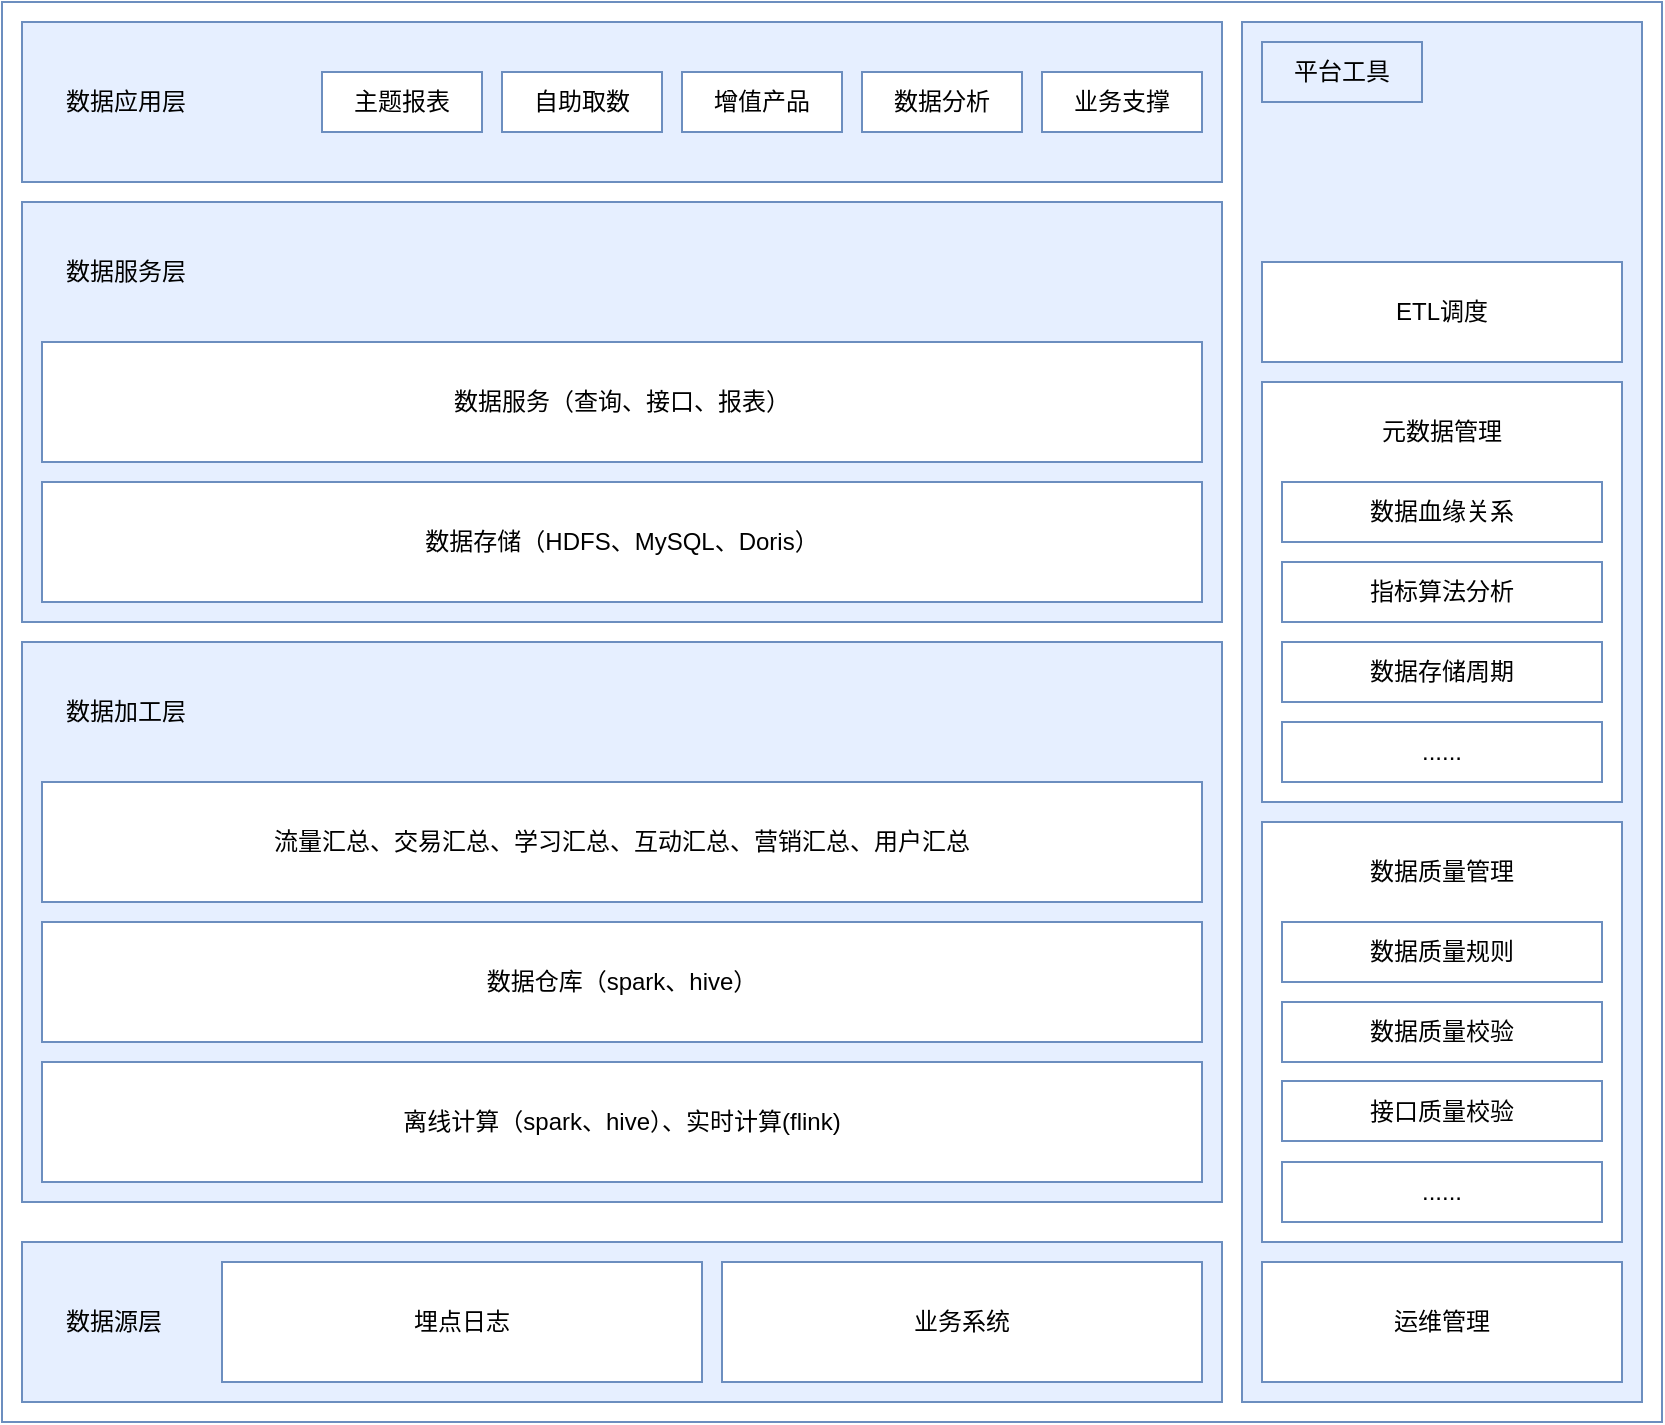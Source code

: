 <mxfile version="21.3.7" type="github">
  <diagram name="第 1 页" id="E_SaY4nuJPPijSIZm-4i">
    <mxGraphModel dx="1434" dy="796" grid="1" gridSize="10" guides="1" tooltips="1" connect="1" arrows="1" fold="1" page="1" pageScale="1" pageWidth="827" pageHeight="1169" math="0" shadow="0">
      <root>
        <mxCell id="0" />
        <mxCell id="1" parent="0" />
        <mxCell id="9yNLFaegfRONK6_nUUnn-1" value="" style="rounded=0;whiteSpace=wrap;html=1;strokeColor=#6C8EBF;" vertex="1" parent="1">
          <mxGeometry x="110" y="30" width="830" height="710" as="geometry" />
        </mxCell>
        <mxCell id="9yNLFaegfRONK6_nUUnn-2" value="" style="rounded=0;whiteSpace=wrap;html=1;fillColor=#E6EFFF;strokeColor=#6C8EBF;" vertex="1" parent="1">
          <mxGeometry x="120" y="350" width="600" height="280" as="geometry" />
        </mxCell>
        <mxCell id="9yNLFaegfRONK6_nUUnn-6" value="数据加工层" style="text;html=1;strokeColor=none;fillColor=none;align=left;verticalAlign=middle;whiteSpace=wrap;rounded=0;" vertex="1" parent="1">
          <mxGeometry x="140" y="370" width="80" height="30" as="geometry" />
        </mxCell>
        <mxCell id="9yNLFaegfRONK6_nUUnn-7" value="离线计算（spark、hive）、实时计算(flink)" style="rounded=0;whiteSpace=wrap;html=1;strokeColor=#6C8EBF;" vertex="1" parent="1">
          <mxGeometry x="130" y="560" width="580" height="60" as="geometry" />
        </mxCell>
        <mxCell id="9yNLFaegfRONK6_nUUnn-8" value="数据仓库（spark、hive）" style="rounded=0;whiteSpace=wrap;html=1;strokeColor=#6C8EBF;" vertex="1" parent="1">
          <mxGeometry x="130" y="490" width="580" height="60" as="geometry" />
        </mxCell>
        <mxCell id="9yNLFaegfRONK6_nUUnn-9" value="流量汇总、交易汇总、学习汇总、互动汇总、营销汇总、用户汇总" style="rounded=0;whiteSpace=wrap;html=1;strokeColor=#6C8EBF;" vertex="1" parent="1">
          <mxGeometry x="130" y="420" width="580" height="60" as="geometry" />
        </mxCell>
        <mxCell id="9yNLFaegfRONK6_nUUnn-10" value="" style="rounded=0;whiteSpace=wrap;html=1;fillColor=#E6EFFF;strokeColor=#6C8EBF;" vertex="1" parent="1">
          <mxGeometry x="120" y="650" width="600" height="80" as="geometry" />
        </mxCell>
        <mxCell id="9yNLFaegfRONK6_nUUnn-12" value="埋点日志" style="rounded=0;whiteSpace=wrap;html=1;strokeColor=#6C8EBF;" vertex="1" parent="1">
          <mxGeometry x="220" y="660" width="240" height="60" as="geometry" />
        </mxCell>
        <mxCell id="9yNLFaegfRONK6_nUUnn-13" value="业务系统" style="rounded=0;whiteSpace=wrap;html=1;strokeColor=#6C8EBF;" vertex="1" parent="1">
          <mxGeometry x="470" y="660" width="240" height="60" as="geometry" />
        </mxCell>
        <mxCell id="9yNLFaegfRONK6_nUUnn-14" value="" style="rounded=0;whiteSpace=wrap;html=1;fillColor=#E6EFFF;strokeColor=#6C8EBF;" vertex="1" parent="1">
          <mxGeometry x="120" y="130" width="600" height="210" as="geometry" />
        </mxCell>
        <mxCell id="9yNLFaegfRONK6_nUUnn-16" value="数据服务层" style="text;html=1;strokeColor=none;fillColor=none;align=left;verticalAlign=middle;whiteSpace=wrap;rounded=0;" vertex="1" parent="1">
          <mxGeometry x="140" y="150" width="80" height="30" as="geometry" />
        </mxCell>
        <mxCell id="9yNLFaegfRONK6_nUUnn-17" value="数据存储（HDFS、MySQL、Doris）" style="rounded=0;whiteSpace=wrap;html=1;strokeColor=#6C8EBF;" vertex="1" parent="1">
          <mxGeometry x="130" y="270" width="580" height="60" as="geometry" />
        </mxCell>
        <mxCell id="9yNLFaegfRONK6_nUUnn-20" value="" style="rounded=0;whiteSpace=wrap;html=1;fillColor=#E6EFFF;strokeColor=#6C8EBF;" vertex="1" parent="1">
          <mxGeometry x="730" y="40" width="200" height="690" as="geometry" />
        </mxCell>
        <mxCell id="9yNLFaegfRONK6_nUUnn-21" value="平台工具" style="text;html=1;strokeColor=#6C8EBF;fillColor=none;align=center;verticalAlign=middle;whiteSpace=wrap;rounded=0;" vertex="1" parent="1">
          <mxGeometry x="740" y="50" width="80" height="30" as="geometry" />
        </mxCell>
        <mxCell id="9yNLFaegfRONK6_nUUnn-22" value="" style="rounded=0;whiteSpace=wrap;html=1;strokeColor=#6C8EBF;" vertex="1" parent="1">
          <mxGeometry x="740" y="160" width="180" height="50" as="geometry" />
        </mxCell>
        <mxCell id="9yNLFaegfRONK6_nUUnn-24" value="" style="rounded=0;whiteSpace=wrap;html=1;strokeColor=#6C8EBF;" vertex="1" parent="1">
          <mxGeometry x="740" y="440" width="180" height="210" as="geometry" />
        </mxCell>
        <mxCell id="9yNLFaegfRONK6_nUUnn-25" value="运维管理" style="rounded=0;whiteSpace=wrap;html=1;strokeColor=#6C8EBF;" vertex="1" parent="1">
          <mxGeometry x="740" y="660" width="180" height="60" as="geometry" />
        </mxCell>
        <mxCell id="9yNLFaegfRONK6_nUUnn-26" value="数据质量规则" style="rounded=0;whiteSpace=wrap;html=1;strokeColor=#6C8EBF;" vertex="1" parent="1">
          <mxGeometry x="750" y="490" width="160" height="30" as="geometry" />
        </mxCell>
        <mxCell id="9yNLFaegfRONK6_nUUnn-27" value="接口质量校验" style="rounded=0;whiteSpace=wrap;html=1;strokeColor=#6C8EBF;" vertex="1" parent="1">
          <mxGeometry x="750" y="569.5" width="160" height="30" as="geometry" />
        </mxCell>
        <mxCell id="9yNLFaegfRONK6_nUUnn-28" value="数据质量校验" style="rounded=0;whiteSpace=wrap;html=1;strokeColor=#6C8EBF;" vertex="1" parent="1">
          <mxGeometry x="750" y="530" width="160" height="30" as="geometry" />
        </mxCell>
        <mxCell id="9yNLFaegfRONK6_nUUnn-29" value="......" style="rounded=0;whiteSpace=wrap;html=1;strokeColor=#6C8EBF;" vertex="1" parent="1">
          <mxGeometry x="750" y="610" width="160" height="30" as="geometry" />
        </mxCell>
        <mxCell id="9yNLFaegfRONK6_nUUnn-30" value="数据质量管理" style="text;html=1;strokeColor=#FFFFFF;fillColor=none;align=center;verticalAlign=middle;whiteSpace=wrap;rounded=0;" vertex="1" parent="1">
          <mxGeometry x="750" y="450" width="160" height="30" as="geometry" />
        </mxCell>
        <mxCell id="9yNLFaegfRONK6_nUUnn-31" value="" style="rounded=0;whiteSpace=wrap;html=1;strokeColor=#6C8EBF;" vertex="1" parent="1">
          <mxGeometry x="740" y="220" width="180" height="210" as="geometry" />
        </mxCell>
        <mxCell id="9yNLFaegfRONK6_nUUnn-32" value="......" style="rounded=0;whiteSpace=wrap;html=1;strokeColor=#6C8EBF;" vertex="1" parent="1">
          <mxGeometry x="750" y="390" width="160" height="30" as="geometry" />
        </mxCell>
        <mxCell id="9yNLFaegfRONK6_nUUnn-33" value="数据存储周期" style="rounded=0;whiteSpace=wrap;html=1;strokeColor=#6C8EBF;" vertex="1" parent="1">
          <mxGeometry x="750" y="350" width="160" height="30" as="geometry" />
        </mxCell>
        <mxCell id="9yNLFaegfRONK6_nUUnn-34" value="指标算法分析" style="rounded=0;whiteSpace=wrap;html=1;strokeColor=#6C8EBF;" vertex="1" parent="1">
          <mxGeometry x="750" y="310" width="160" height="30" as="geometry" />
        </mxCell>
        <mxCell id="9yNLFaegfRONK6_nUUnn-35" value="数据血缘关系" style="rounded=0;whiteSpace=wrap;html=1;strokeColor=#6C8EBF;" vertex="1" parent="1">
          <mxGeometry x="750" y="270" width="160" height="30" as="geometry" />
        </mxCell>
        <mxCell id="9yNLFaegfRONK6_nUUnn-36" value="元数据管理" style="text;html=1;strokeColor=#FFFFFF;fillColor=none;align=center;verticalAlign=middle;whiteSpace=wrap;rounded=0;" vertex="1" parent="1">
          <mxGeometry x="750" y="230" width="160" height="30" as="geometry" />
        </mxCell>
        <mxCell id="9yNLFaegfRONK6_nUUnn-40" value="ETL调度" style="text;html=1;strokeColor=#FFFFFF;fillColor=none;align=center;verticalAlign=middle;whiteSpace=wrap;rounded=0;" vertex="1" parent="1">
          <mxGeometry x="750" y="170" width="160" height="30" as="geometry" />
        </mxCell>
        <mxCell id="9yNLFaegfRONK6_nUUnn-42" value="数据服务（查询、接口、报表）" style="rounded=0;whiteSpace=wrap;html=1;strokeColor=#6C8EBF;" vertex="1" parent="1">
          <mxGeometry x="130" y="200" width="580" height="60" as="geometry" />
        </mxCell>
        <mxCell id="9yNLFaegfRONK6_nUUnn-44" value="数据源层" style="text;html=1;strokeColor=none;fillColor=none;align=left;verticalAlign=middle;whiteSpace=wrap;rounded=0;" vertex="1" parent="1">
          <mxGeometry x="140" y="675" width="60" height="30" as="geometry" />
        </mxCell>
        <mxCell id="9yNLFaegfRONK6_nUUnn-45" value="" style="rounded=0;whiteSpace=wrap;html=1;fillColor=#E6EFFF;strokeColor=#6C8EBF;" vertex="1" parent="1">
          <mxGeometry x="120" y="40" width="600" height="80" as="geometry" />
        </mxCell>
        <mxCell id="9yNLFaegfRONK6_nUUnn-46" value="数据应用层" style="text;html=1;strokeColor=none;fillColor=none;align=left;verticalAlign=middle;whiteSpace=wrap;rounded=0;" vertex="1" parent="1">
          <mxGeometry x="140" y="65" width="80" height="30" as="geometry" />
        </mxCell>
        <mxCell id="9yNLFaegfRONK6_nUUnn-47" value="主题报表" style="rounded=0;whiteSpace=wrap;html=1;strokeColor=#6C8EBF;" vertex="1" parent="1">
          <mxGeometry x="270" y="65" width="80" height="30" as="geometry" />
        </mxCell>
        <mxCell id="9yNLFaegfRONK6_nUUnn-48" value="自助取数" style="rounded=0;whiteSpace=wrap;html=1;strokeColor=#6C8EBF;" vertex="1" parent="1">
          <mxGeometry x="360" y="65" width="80" height="30" as="geometry" />
        </mxCell>
        <mxCell id="9yNLFaegfRONK6_nUUnn-49" value="增值产品" style="rounded=0;whiteSpace=wrap;html=1;strokeColor=#6C8EBF;" vertex="1" parent="1">
          <mxGeometry x="450" y="65" width="80" height="30" as="geometry" />
        </mxCell>
        <mxCell id="9yNLFaegfRONK6_nUUnn-50" value="数据分析" style="rounded=0;whiteSpace=wrap;html=1;strokeColor=#6C8EBF;" vertex="1" parent="1">
          <mxGeometry x="540" y="65" width="80" height="30" as="geometry" />
        </mxCell>
        <mxCell id="9yNLFaegfRONK6_nUUnn-51" value="业务支撑" style="rounded=0;whiteSpace=wrap;html=1;strokeColor=#6C8EBF;" vertex="1" parent="1">
          <mxGeometry x="630" y="65" width="80" height="30" as="geometry" />
        </mxCell>
      </root>
    </mxGraphModel>
  </diagram>
</mxfile>
